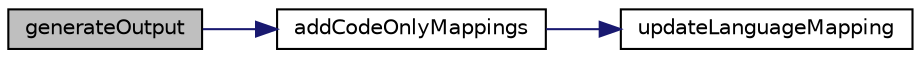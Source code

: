 digraph "generateOutput"
{
 // LATEX_PDF_SIZE
  edge [fontname="Helvetica",fontsize="10",labelfontname="Helvetica",labelfontsize="10"];
  node [fontname="Helvetica",fontsize="10",shape=record];
  rankdir="LR";
  Node1 [label="generateOutput",height=0.2,width=0.4,color="black", fillcolor="grey75", style="filled", fontcolor="black",tooltip=" "];
  Node1 -> Node2 [color="midnightblue",fontsize="10",style="solid",fontname="Helvetica"];
  Node2 [label="addCodeOnlyMappings",height=0.2,width=0.4,color="black", fillcolor="white", style="filled",URL="$util_8cpp.html#a2a25909e621a15bb253eb0d6a7d1db13",tooltip=" "];
  Node2 -> Node3 [color="midnightblue",fontsize="10",style="solid",fontname="Helvetica"];
  Node3 [label="updateLanguageMapping",height=0.2,width=0.4,color="black", fillcolor="white", style="filled",URL="$util_8cpp.html#ae4f8196aff5be2c0b8046c45e3830fab",tooltip=" "];
}
